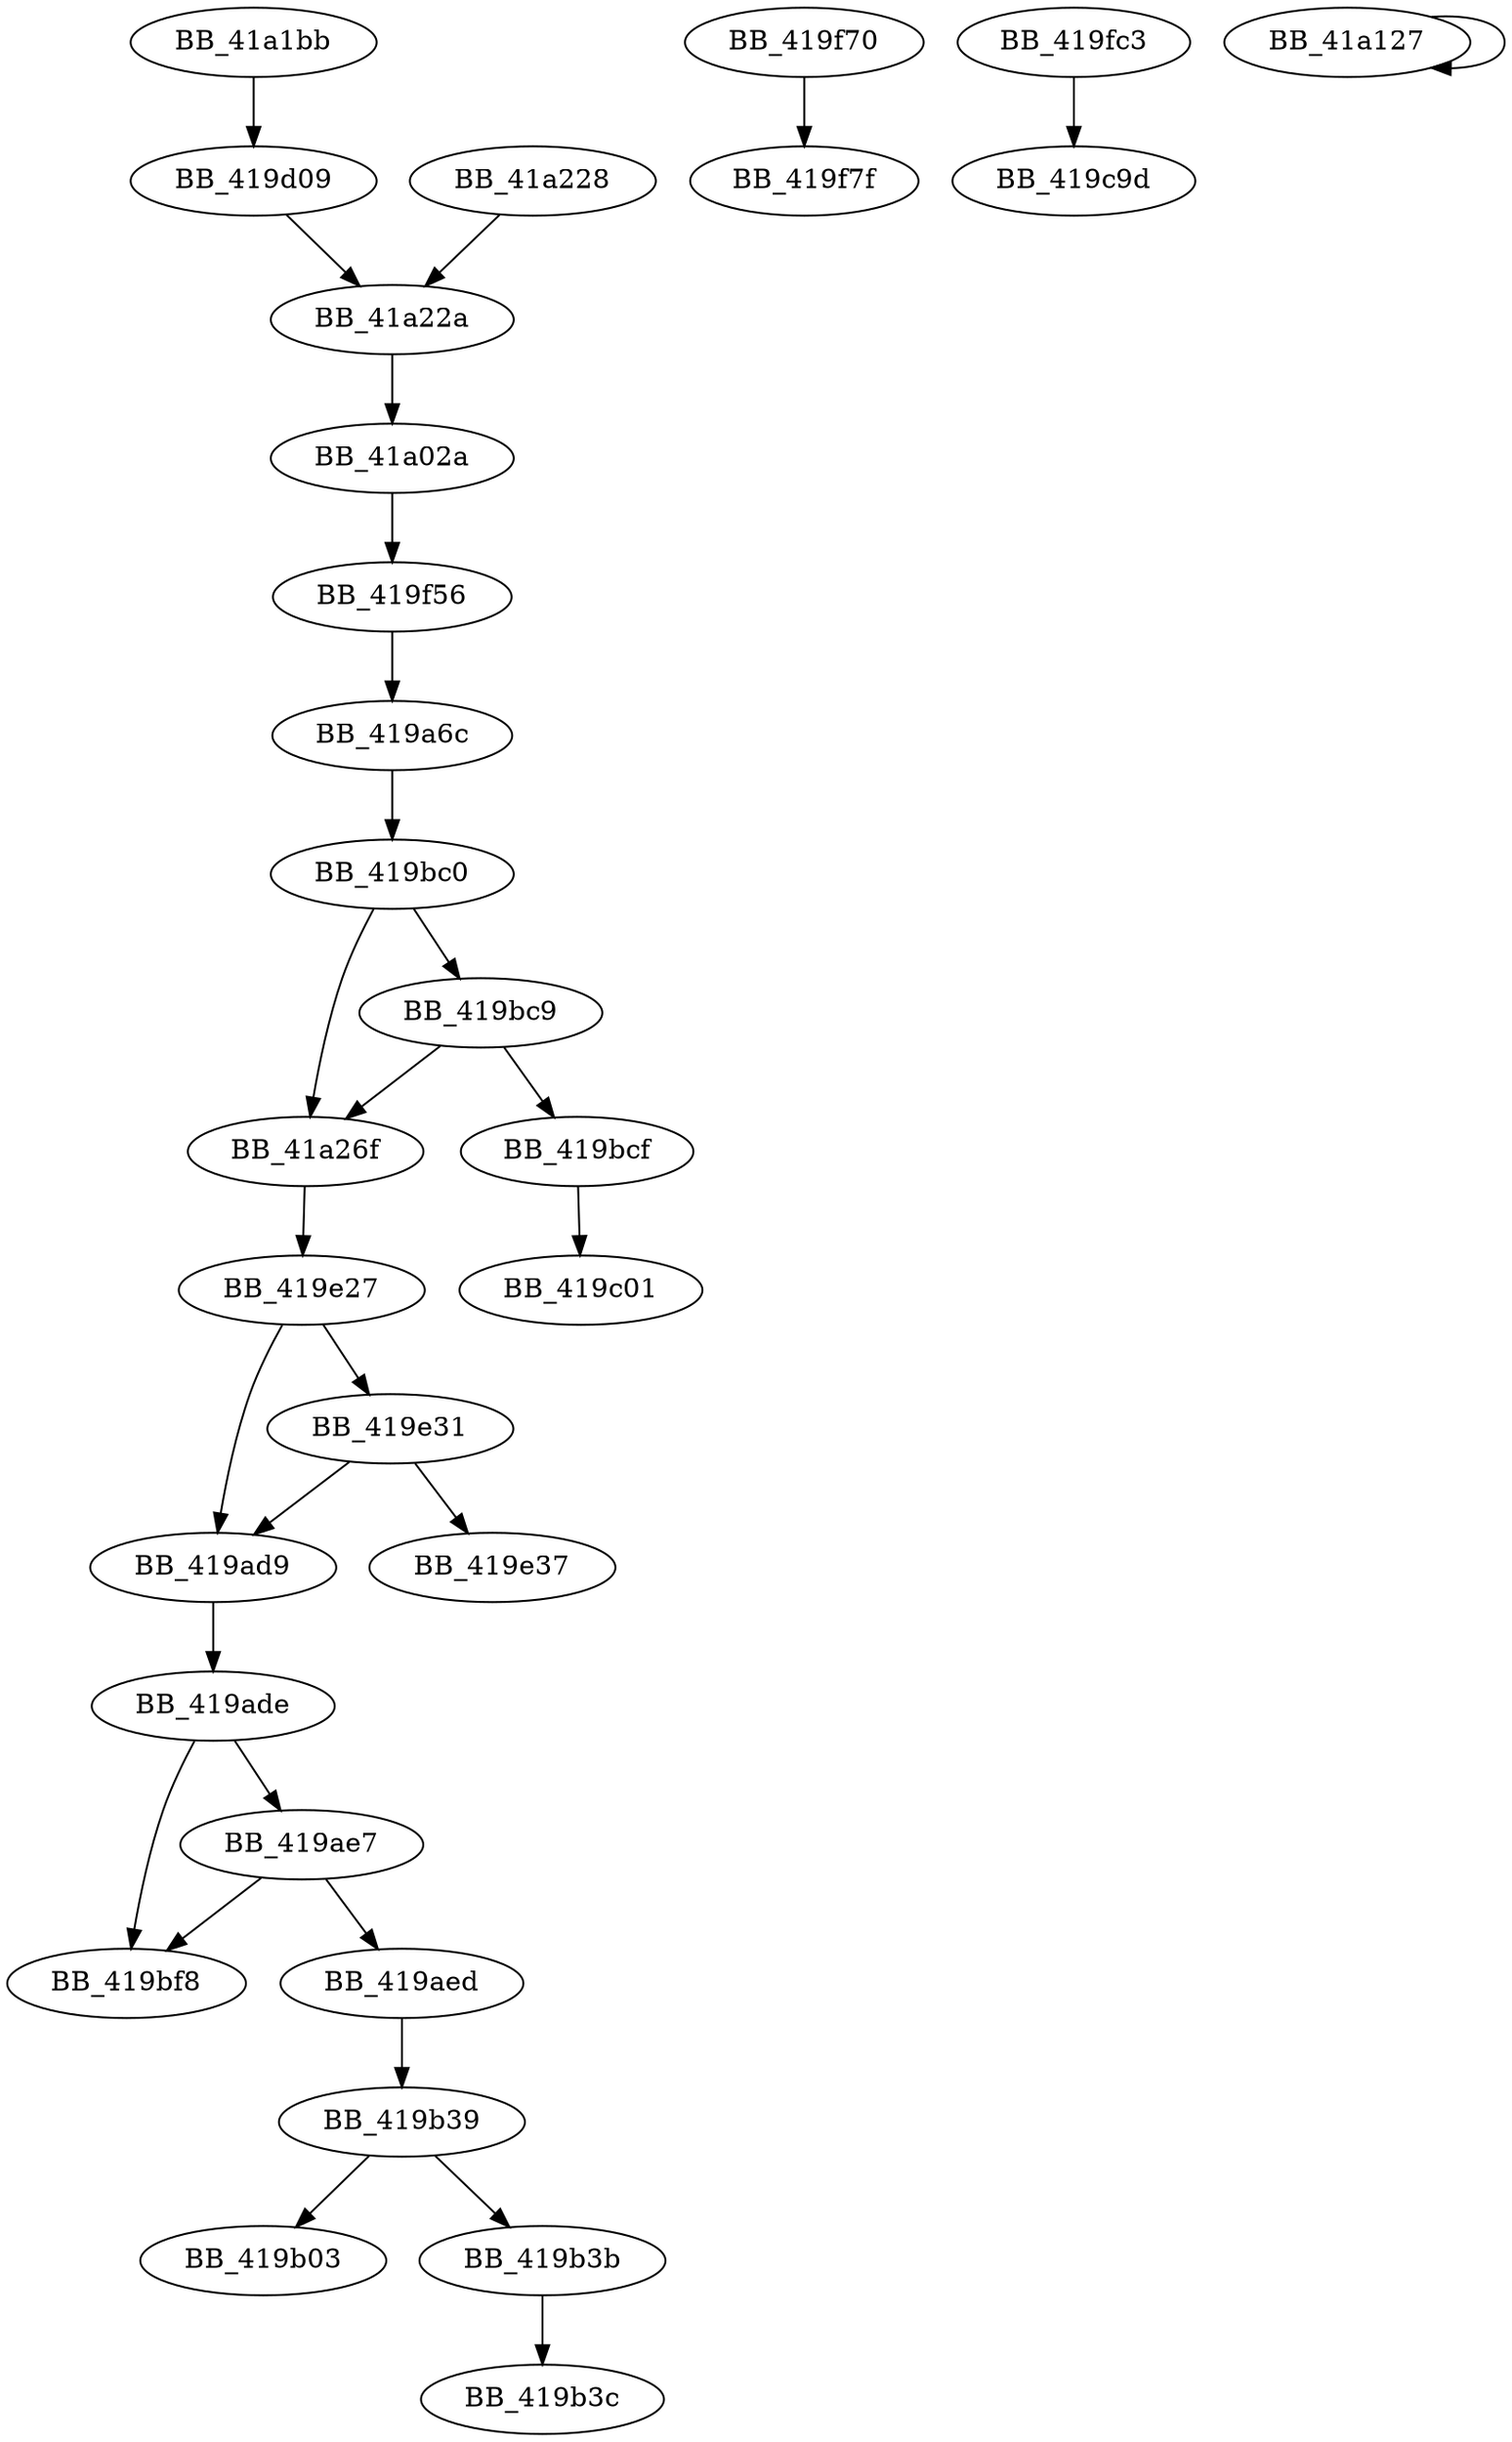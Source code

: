 DiGraph sub_419D09{
BB_419a6c->BB_419bc0
BB_419ad9->BB_419ade
BB_419ade->BB_419ae7
BB_419ade->BB_419bf8
BB_419ae7->BB_419aed
BB_419ae7->BB_419bf8
BB_419aed->BB_419b39
BB_419b39->BB_419b03
BB_419b39->BB_419b3b
BB_419b3b->BB_419b3c
BB_419bc0->BB_419bc9
BB_419bc0->BB_41a26f
BB_419bc9->BB_419bcf
BB_419bc9->BB_41a26f
BB_419bcf->BB_419c01
BB_419d09->BB_41a22a
BB_419e27->BB_419ad9
BB_419e27->BB_419e31
BB_419e31->BB_419ad9
BB_419e31->BB_419e37
BB_419f56->BB_419a6c
BB_419f70->BB_419f7f
BB_419fc3->BB_419c9d
BB_41a02a->BB_419f56
BB_41a127->BB_41a127
BB_41a1bb->BB_419d09
BB_41a228->BB_41a22a
BB_41a22a->BB_41a02a
BB_41a26f->BB_419e27
}
